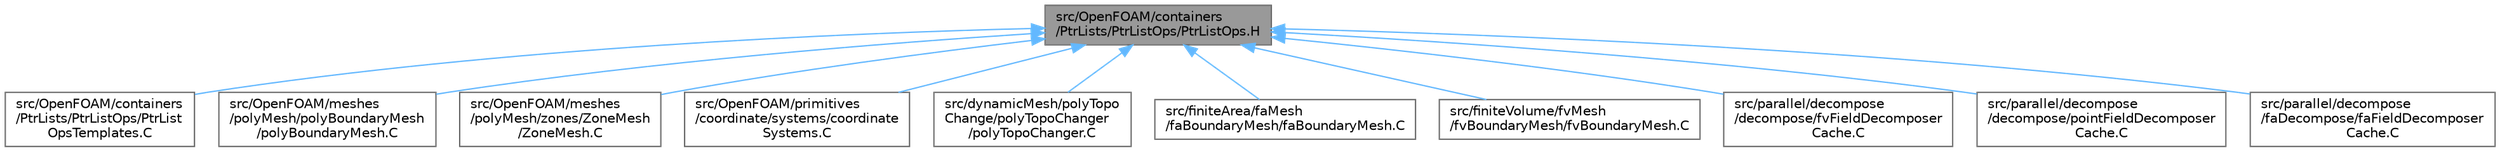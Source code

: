 digraph "src/OpenFOAM/containers/PtrLists/PtrListOps/PtrListOps.H"
{
 // LATEX_PDF_SIZE
  bgcolor="transparent";
  edge [fontname=Helvetica,fontsize=10,labelfontname=Helvetica,labelfontsize=10];
  node [fontname=Helvetica,fontsize=10,shape=box,height=0.2,width=0.4];
  Node1 [id="Node000001",label="src/OpenFOAM/containers\l/PtrLists/PtrListOps/PtrListOps.H",height=0.2,width=0.4,color="gray40", fillcolor="grey60", style="filled", fontcolor="black",tooltip="Functions to operate on Pointer Lists."];
  Node1 -> Node2 [id="edge1_Node000001_Node000002",dir="back",color="steelblue1",style="solid",tooltip=" "];
  Node2 [id="Node000002",label="src/OpenFOAM/containers\l/PtrLists/PtrListOps/PtrList\lOpsTemplates.C",height=0.2,width=0.4,color="grey40", fillcolor="white", style="filled",URL="$PtrListOpsTemplates_8C.html",tooltip=" "];
  Node1 -> Node3 [id="edge2_Node000001_Node000003",dir="back",color="steelblue1",style="solid",tooltip=" "];
  Node3 [id="Node000003",label="src/OpenFOAM/meshes\l/polyMesh/polyBoundaryMesh\l/polyBoundaryMesh.C",height=0.2,width=0.4,color="grey40", fillcolor="white", style="filled",URL="$polyBoundaryMesh_8C.html",tooltip=" "];
  Node1 -> Node4 [id="edge3_Node000001_Node000004",dir="back",color="steelblue1",style="solid",tooltip=" "];
  Node4 [id="Node000004",label="src/OpenFOAM/meshes\l/polyMesh/zones/ZoneMesh\l/ZoneMesh.C",height=0.2,width=0.4,color="grey40", fillcolor="white", style="filled",URL="$ZoneMesh_8C.html",tooltip=" "];
  Node1 -> Node5 [id="edge4_Node000001_Node000005",dir="back",color="steelblue1",style="solid",tooltip=" "];
  Node5 [id="Node000005",label="src/OpenFOAM/primitives\l/coordinate/systems/coordinate\lSystems.C",height=0.2,width=0.4,color="grey40", fillcolor="white", style="filled",URL="$coordinateSystems_8C.html",tooltip=" "];
  Node1 -> Node6 [id="edge5_Node000001_Node000006",dir="back",color="steelblue1",style="solid",tooltip=" "];
  Node6 [id="Node000006",label="src/dynamicMesh/polyTopo\lChange/polyTopoChanger\l/polyTopoChanger.C",height=0.2,width=0.4,color="grey40", fillcolor="white", style="filled",URL="$polyTopoChanger_8C.html",tooltip=" "];
  Node1 -> Node7 [id="edge6_Node000001_Node000007",dir="back",color="steelblue1",style="solid",tooltip=" "];
  Node7 [id="Node000007",label="src/finiteArea/faMesh\l/faBoundaryMesh/faBoundaryMesh.C",height=0.2,width=0.4,color="grey40", fillcolor="white", style="filled",URL="$faBoundaryMesh_8C.html",tooltip=" "];
  Node1 -> Node8 [id="edge7_Node000001_Node000008",dir="back",color="steelblue1",style="solid",tooltip=" "];
  Node8 [id="Node000008",label="src/finiteVolume/fvMesh\l/fvBoundaryMesh/fvBoundaryMesh.C",height=0.2,width=0.4,color="grey40", fillcolor="white", style="filled",URL="$fvBoundaryMesh_8C.html",tooltip=" "];
  Node1 -> Node9 [id="edge8_Node000001_Node000009",dir="back",color="steelblue1",style="solid",tooltip=" "];
  Node9 [id="Node000009",label="src/parallel/decompose\l/decompose/fvFieldDecomposer\lCache.C",height=0.2,width=0.4,color="grey40", fillcolor="white", style="filled",URL="$fvFieldDecomposerCache_8C.html",tooltip=" "];
  Node1 -> Node10 [id="edge9_Node000001_Node000010",dir="back",color="steelblue1",style="solid",tooltip=" "];
  Node10 [id="Node000010",label="src/parallel/decompose\l/decompose/pointFieldDecomposer\lCache.C",height=0.2,width=0.4,color="grey40", fillcolor="white", style="filled",URL="$pointFieldDecomposerCache_8C.html",tooltip=" "];
  Node1 -> Node11 [id="edge10_Node000001_Node000011",dir="back",color="steelblue1",style="solid",tooltip=" "];
  Node11 [id="Node000011",label="src/parallel/decompose\l/faDecompose/faFieldDecomposer\lCache.C",height=0.2,width=0.4,color="grey40", fillcolor="white", style="filled",URL="$faFieldDecomposerCache_8C.html",tooltip=" "];
}
